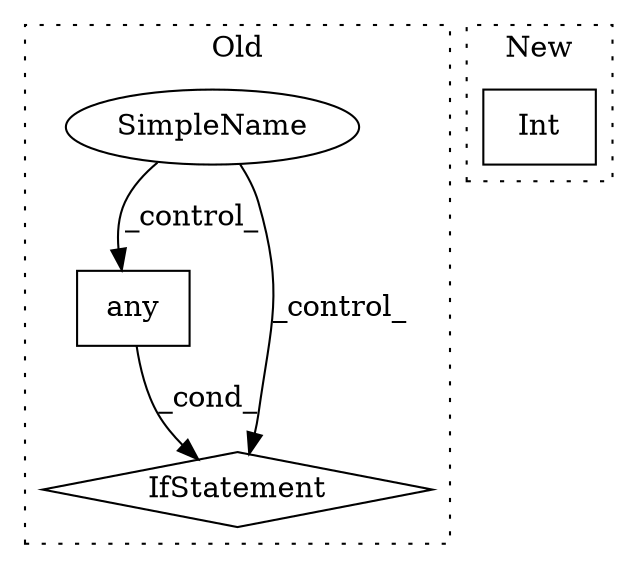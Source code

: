 digraph G {
subgraph cluster0 {
1 [label="any" a="32" s="2029" l="5" shape="box"];
3 [label="IfStatement" a="25" s="2010,2034" l="4,2" shape="diamond"];
4 [label="SimpleName" a="42" s="" l="" shape="ellipse"];
label = "Old";
style="dotted";
}
subgraph cluster1 {
2 [label="Int" a="32" s="1824,1837" l="4,1" shape="box"];
label = "New";
style="dotted";
}
1 -> 3 [label="_cond_"];
4 -> 3 [label="_control_"];
4 -> 1 [label="_control_"];
}